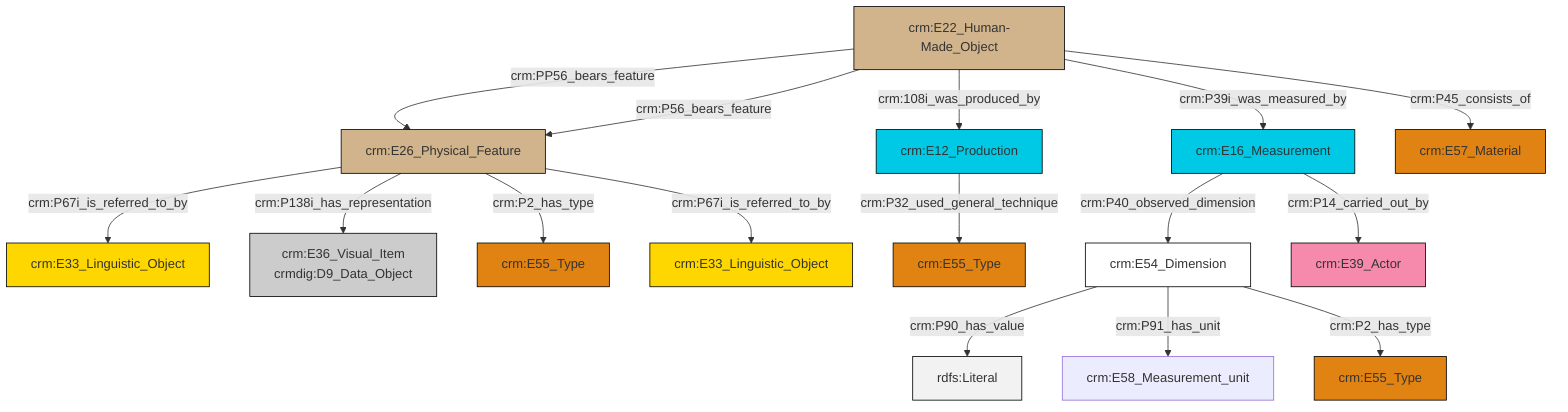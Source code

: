 graph TD
classDef Literal fill:#f2f2f2,stroke:#000000;
classDef CRM_Entity fill:#FFFFFF,stroke:#000000;
classDef Temporal_Entity fill:#00C9E6, stroke:#000000;
classDef Type fill:#E18312, stroke:#000000;
classDef Time-Span fill:#2C9C91, stroke:#000000;
classDef Appellation fill:#FFEB7F, stroke:#000000;
classDef Place fill:#008836, stroke:#000000;
classDef Persistent_Item fill:#B266B2, stroke:#000000;
classDef Conceptual_Object fill:#FFD700, stroke:#000000;
classDef Physical_Thing fill:#D2B48C, stroke:#000000;
classDef Actor fill:#f58aad, stroke:#000000;
classDef PC_Classes fill:#4ce600, stroke:#000000;
classDef Multi fill:#cccccc,stroke:#000000;

0["crm:E22_Human-Made_Object"]:::Physical_Thing -->|crm:PP56_bears_feature| 1["crm:E26_Physical_Feature"]:::Physical_Thing
1["crm:E26_Physical_Feature"]:::Physical_Thing -->|crm:P67i_is_referred_to_by| 2["crm:E33_Linguistic_Object"]:::Conceptual_Object
4["crm:E54_Dimension"]:::CRM_Entity -->|crm:P90_has_value| 8[rdfs:Literal]:::Literal
0["crm:E22_Human-Made_Object"]:::Physical_Thing -->|crm:P56_bears_feature| 1["crm:E26_Physical_Feature"]:::Physical_Thing
0["crm:E22_Human-Made_Object"]:::Physical_Thing -->|crm:108i_was_produced_by| 18["crm:E12_Production"]:::Temporal_Entity
1["crm:E26_Physical_Feature"]:::Physical_Thing -->|crm:P138i_has_representation| 15["crm:E36_Visual_Item<br>crmdig:D9_Data_Object"]:::Multi
1["crm:E26_Physical_Feature"]:::Physical_Thing -->|crm:P2_has_type| 19["crm:E55_Type"]:::Type
13["crm:E16_Measurement"]:::Temporal_Entity -->|crm:P40_observed_dimension| 4["crm:E54_Dimension"]:::CRM_Entity
1["crm:E26_Physical_Feature"]:::Physical_Thing -->|crm:P67i_is_referred_to_by| 21["crm:E33_Linguistic_Object"]:::Conceptual_Object
18["crm:E12_Production"]:::Temporal_Entity -->|crm:P32_used_general_technique| 11["crm:E55_Type"]:::Type
13["crm:E16_Measurement"]:::Temporal_Entity -->|crm:P14_carried_out_by| 6["crm:E39_Actor"]:::Actor
0["crm:E22_Human-Made_Object"]:::Physical_Thing -->|crm:P39i_was_measured_by| 13["crm:E16_Measurement"]:::Temporal_Entity
4["crm:E54_Dimension"]:::CRM_Entity -->|crm:P91_has_unit| 22["crm:E58_Measurement_unit"]:::Default
4["crm:E54_Dimension"]:::CRM_Entity -->|crm:P2_has_type| 25["crm:E55_Type"]:::Type
0["crm:E22_Human-Made_Object"]:::Physical_Thing -->|crm:P45_consists_of| 9["crm:E57_Material"]:::Type